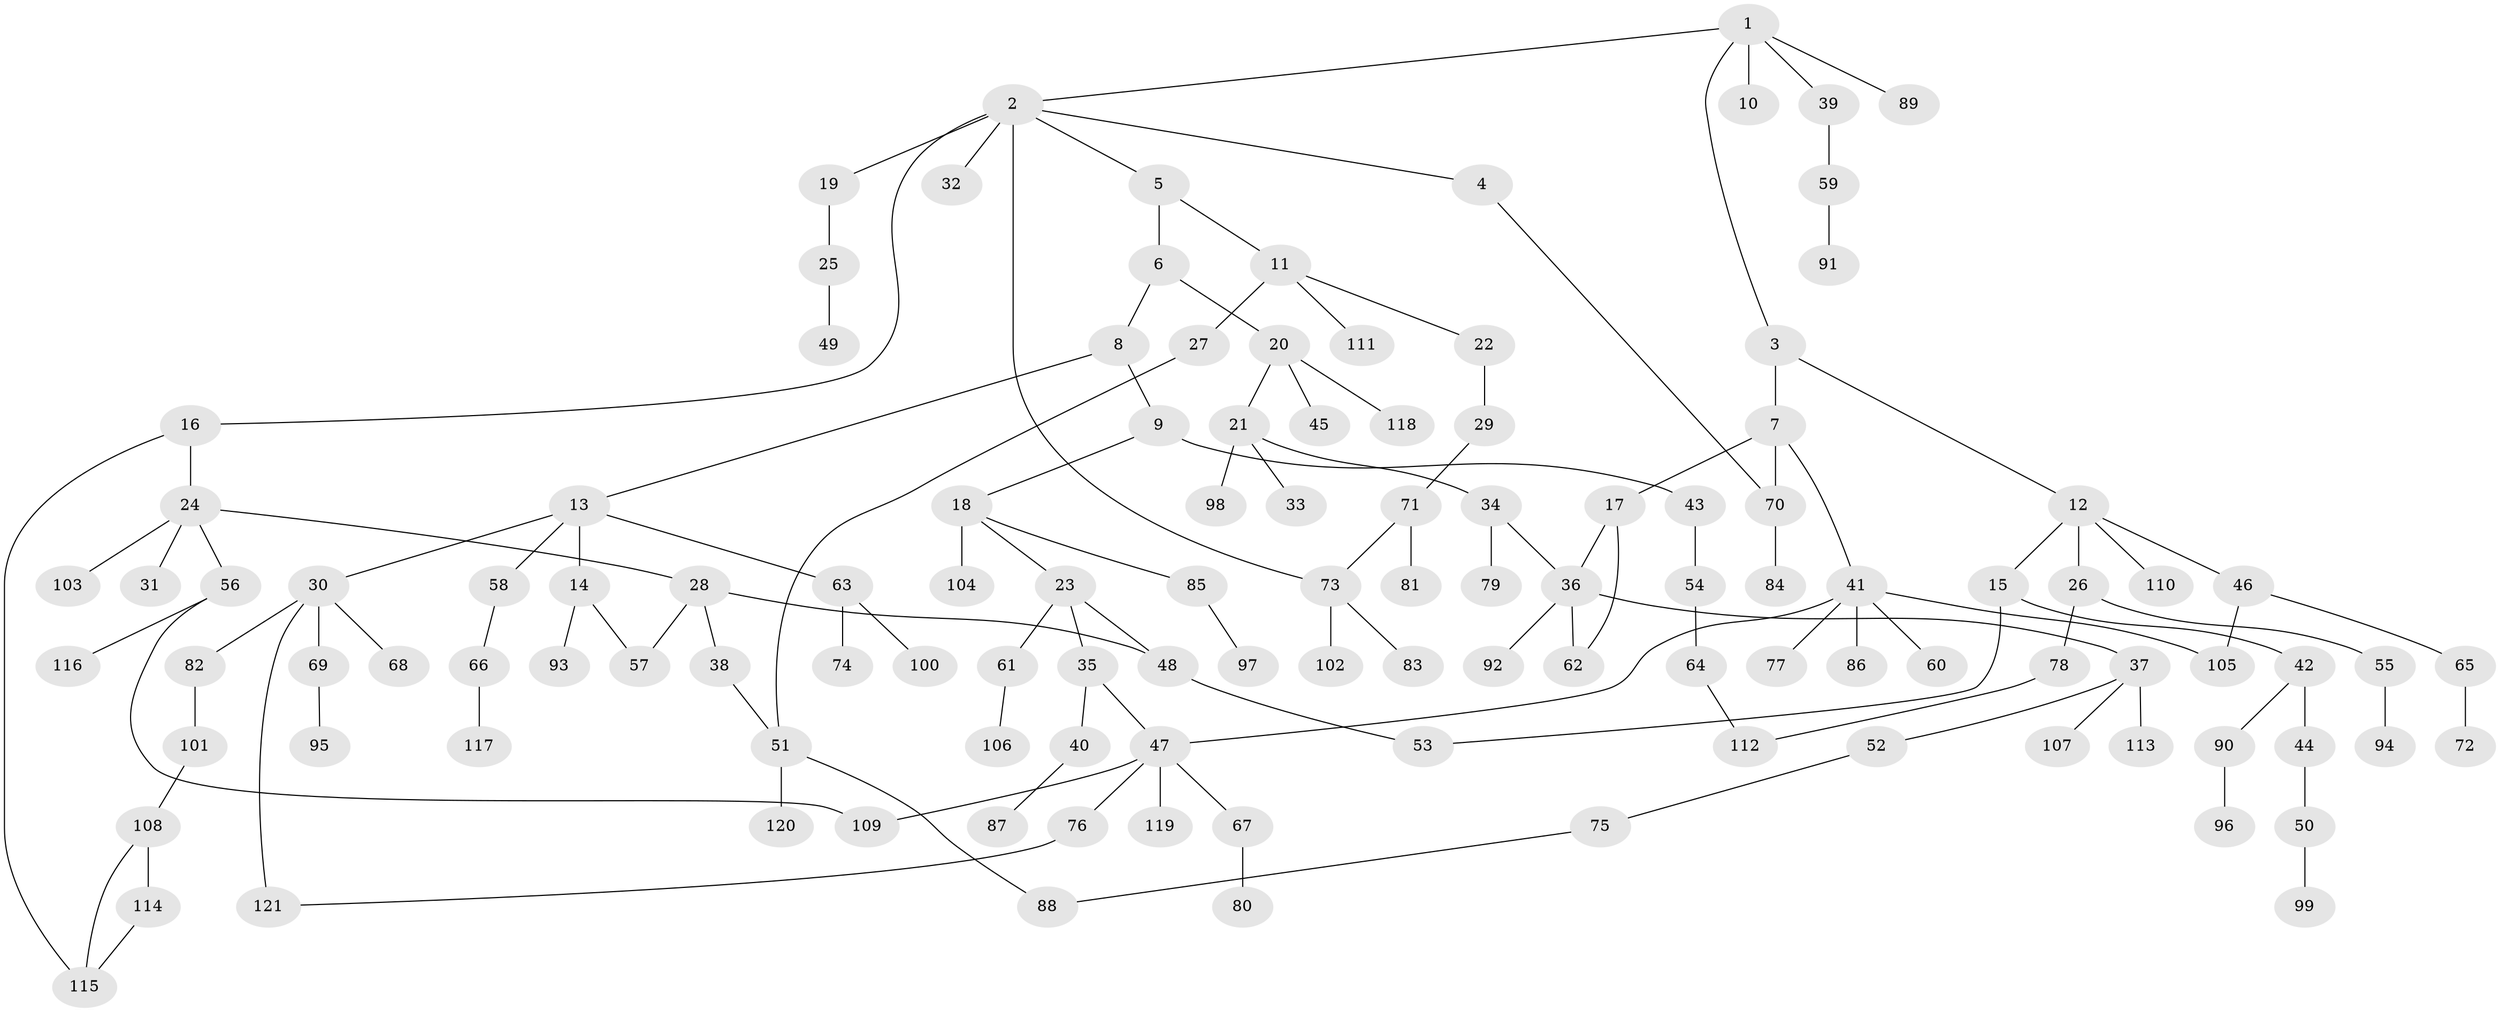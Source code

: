 // coarse degree distribution, {5: 0.047619047619047616, 7: 0.023809523809523808, 2: 0.3333333333333333, 3: 0.15476190476190477, 6: 0.011904761904761904, 1: 0.34523809523809523, 4: 0.07142857142857142, 8: 0.011904761904761904}
// Generated by graph-tools (version 1.1) at 2025/17/03/04/25 18:17:06]
// undirected, 121 vertices, 136 edges
graph export_dot {
graph [start="1"]
  node [color=gray90,style=filled];
  1;
  2;
  3;
  4;
  5;
  6;
  7;
  8;
  9;
  10;
  11;
  12;
  13;
  14;
  15;
  16;
  17;
  18;
  19;
  20;
  21;
  22;
  23;
  24;
  25;
  26;
  27;
  28;
  29;
  30;
  31;
  32;
  33;
  34;
  35;
  36;
  37;
  38;
  39;
  40;
  41;
  42;
  43;
  44;
  45;
  46;
  47;
  48;
  49;
  50;
  51;
  52;
  53;
  54;
  55;
  56;
  57;
  58;
  59;
  60;
  61;
  62;
  63;
  64;
  65;
  66;
  67;
  68;
  69;
  70;
  71;
  72;
  73;
  74;
  75;
  76;
  77;
  78;
  79;
  80;
  81;
  82;
  83;
  84;
  85;
  86;
  87;
  88;
  89;
  90;
  91;
  92;
  93;
  94;
  95;
  96;
  97;
  98;
  99;
  100;
  101;
  102;
  103;
  104;
  105;
  106;
  107;
  108;
  109;
  110;
  111;
  112;
  113;
  114;
  115;
  116;
  117;
  118;
  119;
  120;
  121;
  1 -- 2;
  1 -- 3;
  1 -- 10;
  1 -- 39;
  1 -- 89;
  2 -- 4;
  2 -- 5;
  2 -- 16;
  2 -- 19;
  2 -- 32;
  2 -- 73;
  3 -- 7;
  3 -- 12;
  4 -- 70;
  5 -- 6;
  5 -- 11;
  6 -- 8;
  6 -- 20;
  7 -- 17;
  7 -- 41;
  7 -- 70;
  8 -- 9;
  8 -- 13;
  9 -- 18;
  9 -- 43;
  11 -- 22;
  11 -- 27;
  11 -- 111;
  12 -- 15;
  12 -- 26;
  12 -- 46;
  12 -- 110;
  13 -- 14;
  13 -- 30;
  13 -- 58;
  13 -- 63;
  14 -- 93;
  14 -- 57;
  15 -- 42;
  15 -- 53;
  16 -- 24;
  16 -- 115;
  17 -- 36;
  17 -- 62;
  18 -- 23;
  18 -- 85;
  18 -- 104;
  19 -- 25;
  20 -- 21;
  20 -- 45;
  20 -- 118;
  21 -- 33;
  21 -- 34;
  21 -- 98;
  22 -- 29;
  23 -- 35;
  23 -- 48;
  23 -- 61;
  24 -- 28;
  24 -- 31;
  24 -- 56;
  24 -- 103;
  25 -- 49;
  26 -- 55;
  26 -- 78;
  27 -- 51;
  28 -- 38;
  28 -- 57;
  28 -- 48;
  29 -- 71;
  30 -- 68;
  30 -- 69;
  30 -- 82;
  30 -- 121;
  34 -- 79;
  34 -- 36;
  35 -- 40;
  35 -- 47;
  36 -- 37;
  36 -- 92;
  36 -- 62;
  37 -- 52;
  37 -- 107;
  37 -- 113;
  38 -- 51;
  39 -- 59;
  40 -- 87;
  41 -- 47;
  41 -- 60;
  41 -- 77;
  41 -- 86;
  41 -- 105;
  42 -- 44;
  42 -- 90;
  43 -- 54;
  44 -- 50;
  46 -- 65;
  46 -- 105;
  47 -- 67;
  47 -- 76;
  47 -- 109;
  47 -- 119;
  48 -- 53;
  50 -- 99;
  51 -- 88;
  51 -- 120;
  52 -- 75;
  54 -- 64;
  55 -- 94;
  56 -- 116;
  56 -- 109;
  58 -- 66;
  59 -- 91;
  61 -- 106;
  63 -- 74;
  63 -- 100;
  64 -- 112;
  65 -- 72;
  66 -- 117;
  67 -- 80;
  69 -- 95;
  70 -- 84;
  71 -- 73;
  71 -- 81;
  73 -- 83;
  73 -- 102;
  75 -- 88;
  76 -- 121;
  78 -- 112;
  82 -- 101;
  85 -- 97;
  90 -- 96;
  101 -- 108;
  108 -- 114;
  108 -- 115;
  114 -- 115;
}
